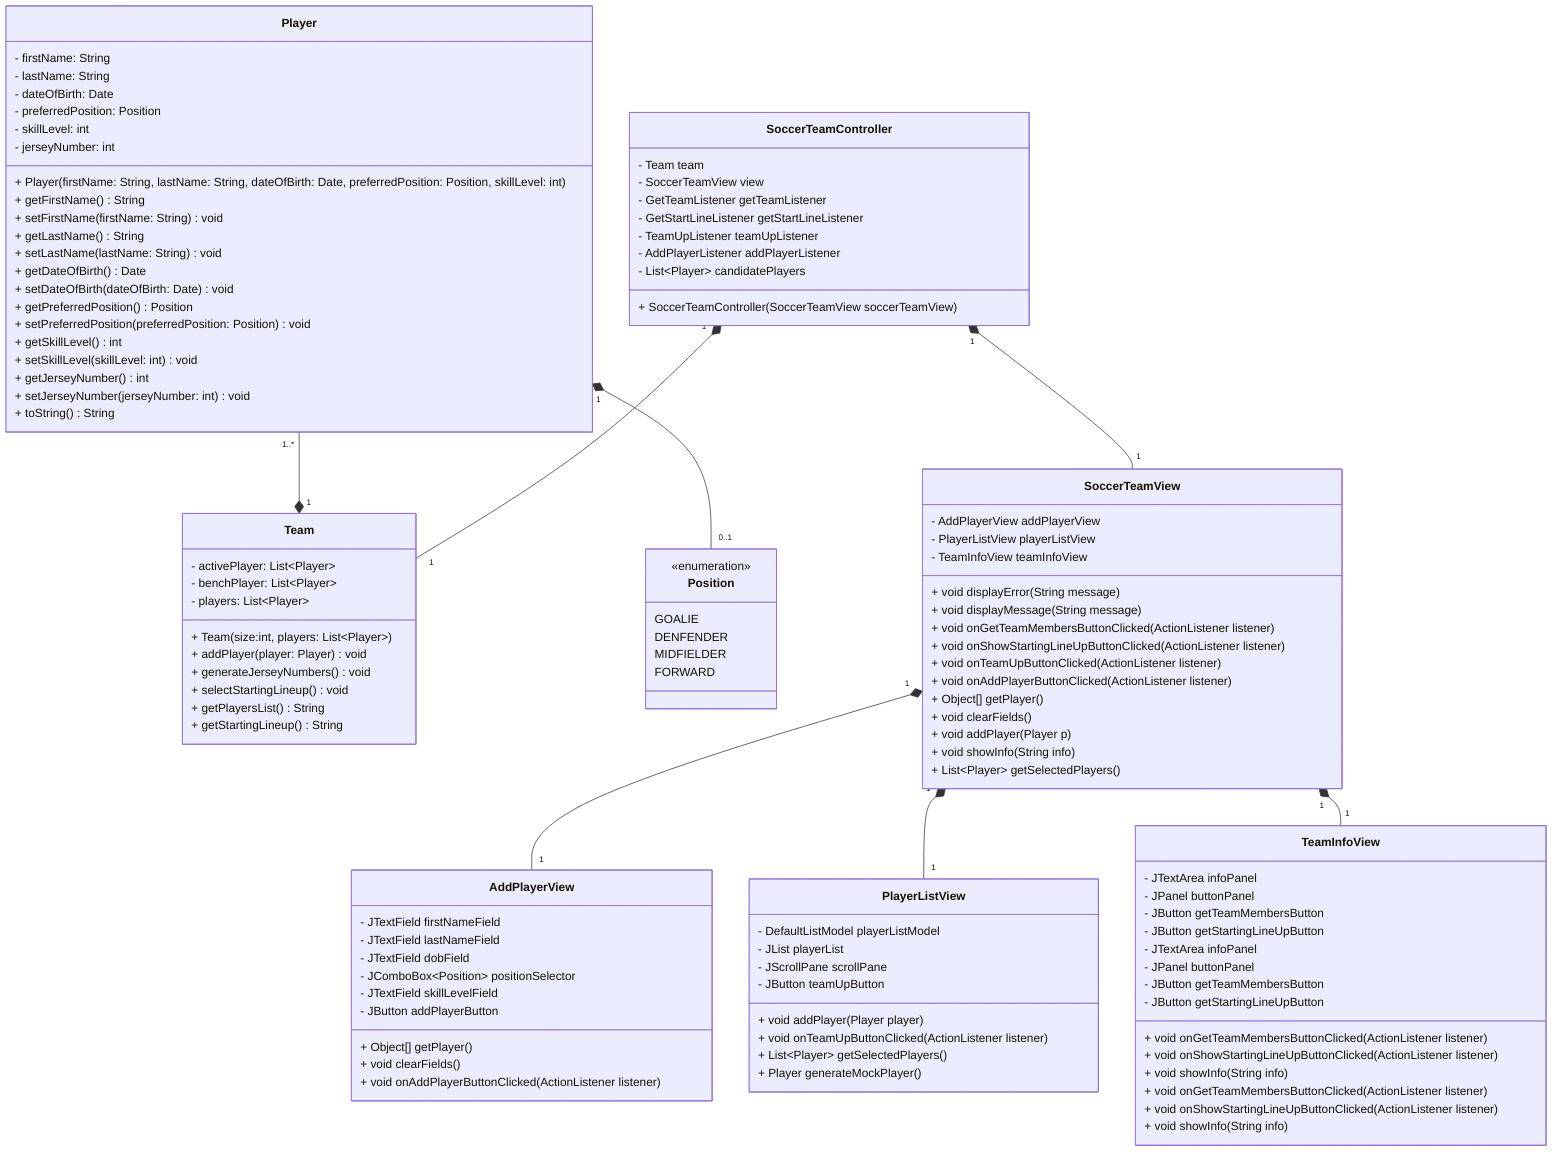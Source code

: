 classDiagram
    class Player {
        - firstName: String
        - lastName: String
        - dateOfBirth: Date
        - preferredPosition: Position
        - skillLevel: int
        - jerseyNumber: int
        + Player(firstName: String, lastName: String, dateOfBirth: Date, preferredPosition: Position, skillLevel: int)
        + getFirstName() String
        + setFirstName(firstName: String) void
        + getLastName() String
        + setLastName(lastName: String) void
        + getDateOfBirth() Date
        + setDateOfBirth(dateOfBirth: Date) void
        + getPreferredPosition() Position
        + setPreferredPosition(preferredPosition: Position) void
        + getSkillLevel() int
        + setSkillLevel(skillLevel: int) void
        + getJerseyNumber() int
        + setJerseyNumber(jerseyNumber: int) void
        + toString() String
    }
    class Team {
        - activePlayer: List~Player~
        - benchPlayer: List~Player~
        - players: List~Player~
        + Team(size:int, players: List~Player~)
        + addPlayer(player: Player) void
        + generateJerseyNumbers() void
        + selectStartingLineup() void
        + getPlayersList() String
        + getStartingLineup() String
    }
    class Position {
        <<enumeration>>
        GOALIE
        DENFENDER
        MIDFIELDER
        FORWARD
    }
    class SoccerTeamController {
        - Team team
        - SoccerTeamView view
        - GetTeamListener getTeamListener
        - GetStartLineListener getStartLineListener
        - TeamUpListener teamUpListener
        - AddPlayerListener addPlayerListener
        - List~Player~ candidatePlayers
        + SoccerTeamController(SoccerTeamView soccerTeamView)
    }
    class TeamInfoView {
        - JTextArea infoPanel
        - JPanel buttonPanel
        - JButton getTeamMembersButton
        - JButton getStartingLineUpButton
        + void onGetTeamMembersButtonClicked(ActionListener listener)
        + void onShowStartingLineUpButtonClicked(ActionListener listener)
        + void showInfo(String info)
    }
    class AddPlayerView {
        - JTextField firstNameField
        - JTextField lastNameField
        - JTextField dobField
        - JComboBox~Position~ positionSelector
        - JTextField skillLevelField
        - JButton addPlayerButton
        + Object[] getPlayer()
        + void clearFields()
        + void onAddPlayerButtonClicked(ActionListener listener)
    }
    class TeamInfoView {
        - JTextArea infoPanel
        - JPanel buttonPanel
        - JButton getTeamMembersButton
        - JButton getStartingLineUpButton
        + void onGetTeamMembersButtonClicked(ActionListener listener)
        + void onShowStartingLineUpButtonClicked(ActionListener listener)
        + void showInfo(String info)
    }
    class PlayerListView {
        - DefaultListModel<Player> playerListModel
        - JList<Player> playerList
        - JScrollPane scrollPane
        - JButton teamUpButton
        + void addPlayer(Player player)
        + void onTeamUpButtonClicked(ActionListener listener)
        + List~Player~ getSelectedPlayers()
        + Player generateMockPlayer()
    }
    class SoccerTeamView {
        - AddPlayerView addPlayerView
        - PlayerListView playerListView
        - TeamInfoView teamInfoView
        + void displayError(String message)
        + void displayMessage(String message)
        + void onGetTeamMembersButtonClicked(ActionListener listener)
        + void onShowStartingLineUpButtonClicked(ActionListener listener)
        + void onTeamUpButtonClicked(ActionListener listener)
        + void onAddPlayerButtonClicked(ActionListener listener)
        + Object[] getPlayer()
        + void clearFields()
        + void addPlayer(Player p)
        + void showInfo(String info)
        + List~Player~ getSelectedPlayers()
    }
    Player "1..*" --* "1" Team
    Player "1" *-- "0..1" Position
    SoccerTeamView "1" *-- "1" AddPlayerView
    SoccerTeamView "1" *-- "1" PlayerListView
    SoccerTeamView "1" *-- "1" TeamInfoView
    SoccerTeamController "1" *-- "1" SoccerTeamView
    SoccerTeamController "1" *-- "1" Team